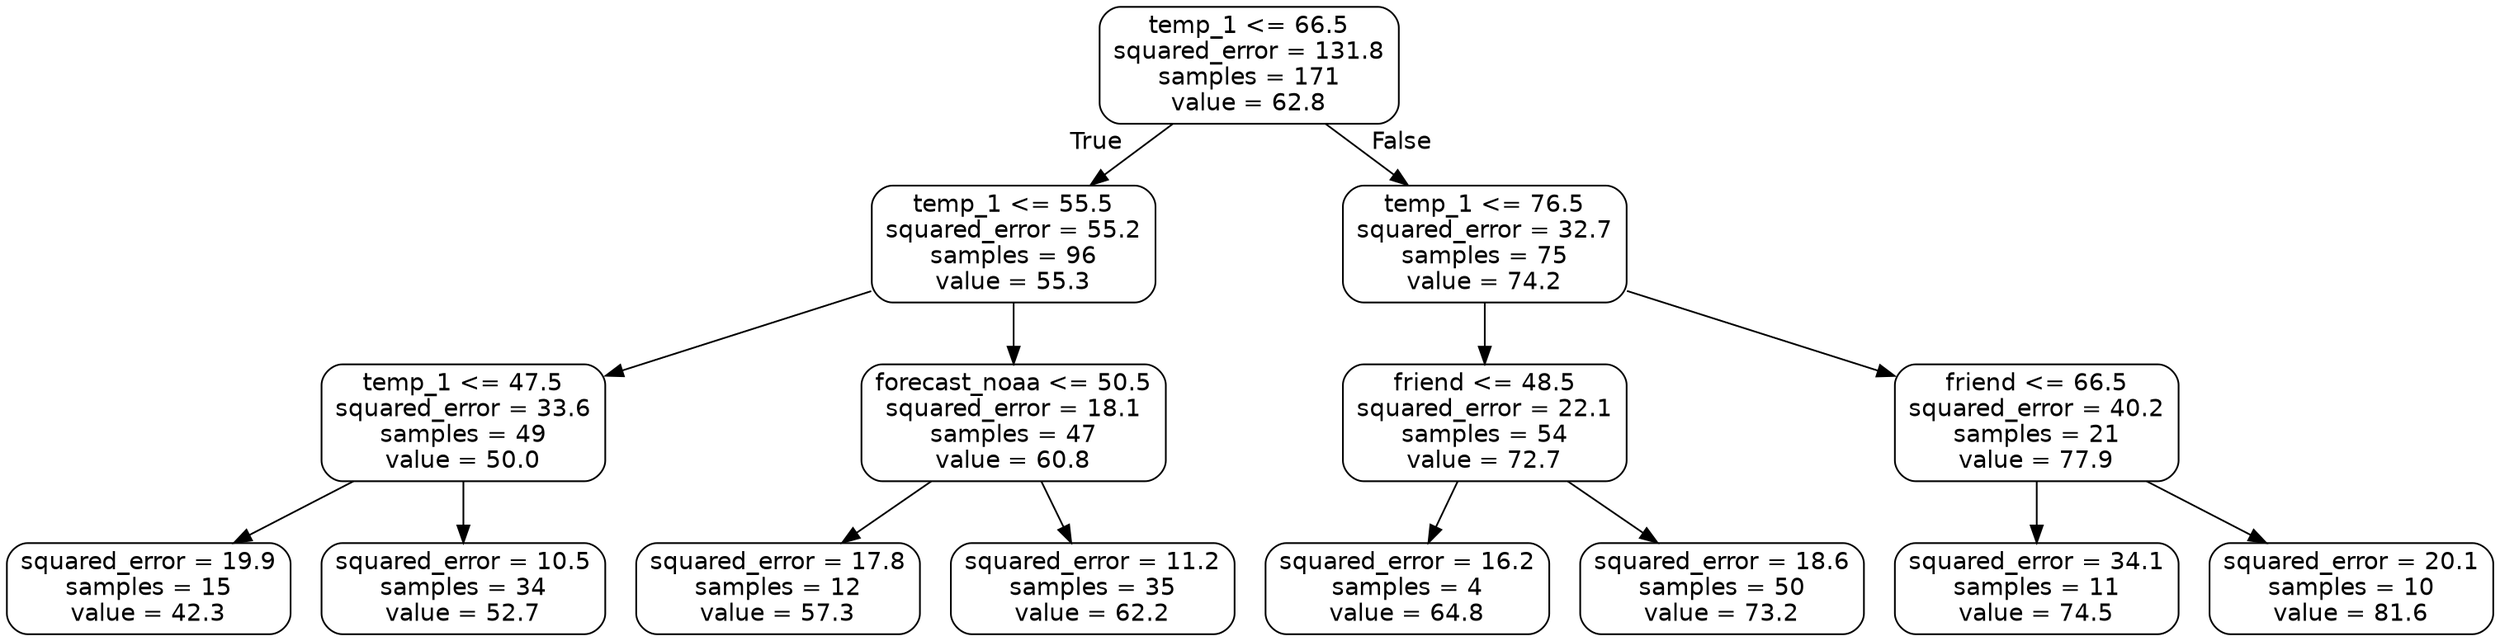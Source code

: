 digraph Tree {
node [shape=box, style="rounded", color="black", fontname="helvetica"] ;
edge [fontname="helvetica"] ;
0 [label="temp_1 <= 66.5\nsquared_error = 131.8\nsamples = 171\nvalue = 62.8"] ;
1 [label="temp_1 <= 55.5\nsquared_error = 55.2\nsamples = 96\nvalue = 55.3"] ;
0 -> 1 [labeldistance=2.5, labelangle=45, headlabel="True"] ;
2 [label="temp_1 <= 47.5\nsquared_error = 33.6\nsamples = 49\nvalue = 50.0"] ;
1 -> 2 ;
3 [label="squared_error = 19.9\nsamples = 15\nvalue = 42.3"] ;
2 -> 3 ;
4 [label="squared_error = 10.5\nsamples = 34\nvalue = 52.7"] ;
2 -> 4 ;
5 [label="forecast_noaa <= 50.5\nsquared_error = 18.1\nsamples = 47\nvalue = 60.8"] ;
1 -> 5 ;
6 [label="squared_error = 17.8\nsamples = 12\nvalue = 57.3"] ;
5 -> 6 ;
7 [label="squared_error = 11.2\nsamples = 35\nvalue = 62.2"] ;
5 -> 7 ;
8 [label="temp_1 <= 76.5\nsquared_error = 32.7\nsamples = 75\nvalue = 74.2"] ;
0 -> 8 [labeldistance=2.5, labelangle=-45, headlabel="False"] ;
9 [label="friend <= 48.5\nsquared_error = 22.1\nsamples = 54\nvalue = 72.7"] ;
8 -> 9 ;
10 [label="squared_error = 16.2\nsamples = 4\nvalue = 64.8"] ;
9 -> 10 ;
11 [label="squared_error = 18.6\nsamples = 50\nvalue = 73.2"] ;
9 -> 11 ;
12 [label="friend <= 66.5\nsquared_error = 40.2\nsamples = 21\nvalue = 77.9"] ;
8 -> 12 ;
13 [label="squared_error = 34.1\nsamples = 11\nvalue = 74.5"] ;
12 -> 13 ;
14 [label="squared_error = 20.1\nsamples = 10\nvalue = 81.6"] ;
12 -> 14 ;
}